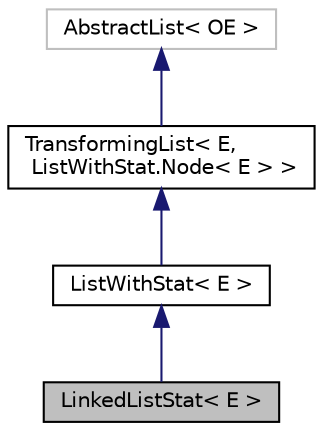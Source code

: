 digraph "LinkedListStat&lt; E &gt;"
{
 // INTERACTIVE_SVG=YES
  bgcolor="transparent";
  edge [fontname="Helvetica",fontsize="10",labelfontname="Helvetica",labelfontsize="10"];
  node [fontname="Helvetica",fontsize="10",shape=record];
  Node4 [label="LinkedListStat\< E \>",height=0.2,width=0.4,color="black", fillcolor="grey75", style="filled", fontcolor="black"];
  Node5 -> Node4 [dir="back",color="midnightblue",fontsize="10",style="solid",fontname="Helvetica"];
  Node5 [label="ListWithStat\< E \>",height=0.2,width=0.4,color="black",URL="$classumontreal_1_1ssj_1_1simevents_1_1ListWithStat.html",tooltip="Implements a list with integrated statistical probes to provide automatic collection of statistics on..."];
  Node6 -> Node5 [dir="back",color="midnightblue",fontsize="10",style="solid",fontname="Helvetica"];
  Node6 [label="TransformingList\< E,\l ListWithStat.Node\< E \> \>",height=0.2,width=0.4,color="black",URL="$classumontreal_1_1ssj_1_1util_1_1TransformingList.html",tooltip="Represents a list that dynamically transforms the elements of another list. "];
  Node7 -> Node6 [dir="back",color="midnightblue",fontsize="10",style="solid",fontname="Helvetica"];
  Node7 [label="AbstractList\< OE \>",height=0.2,width=0.4,color="grey75"];
}
